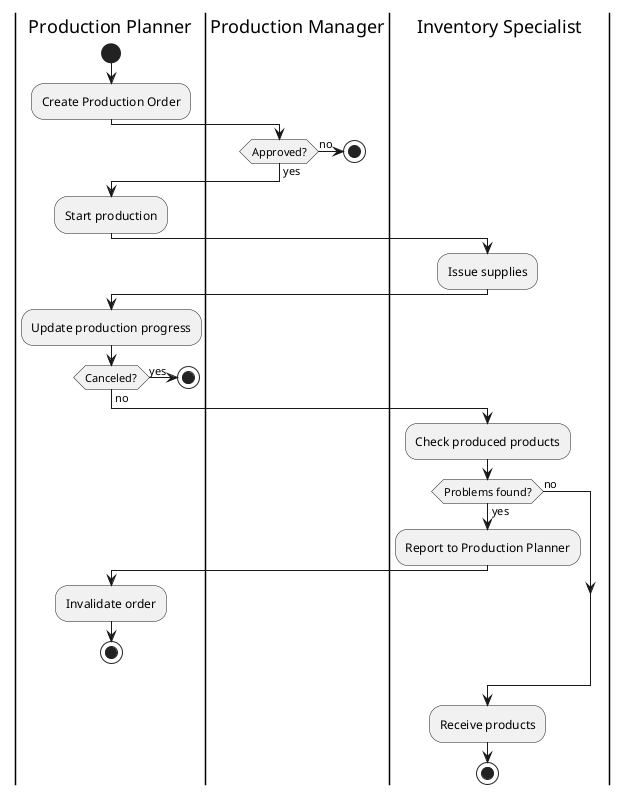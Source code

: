 @startuml production-workflow
|prod_planner|Production Planner
|prod_manager|Production Manager
|inv_spec|Inventory Specialist

|prod_planner|
start
:Create Production Order;

|prod_manager|
if (Approved?) then (no)
    stop
else (yes)
endif

|prod_planner|
:Start production;

|inv_spec|
:Issue supplies;

|prod_planner|
:Update production progress;

if (Canceled?) then (yes)
    stop
else (no)
endif

|inv_spec|
:Check produced products;

if (Problems found?) then (yes)
    :Report to Production Planner;

    |prod_planner|
    :Invalidate order;
    stop
else (no)
endif

|inv_spec|
:Receive products;

stop
@enduml